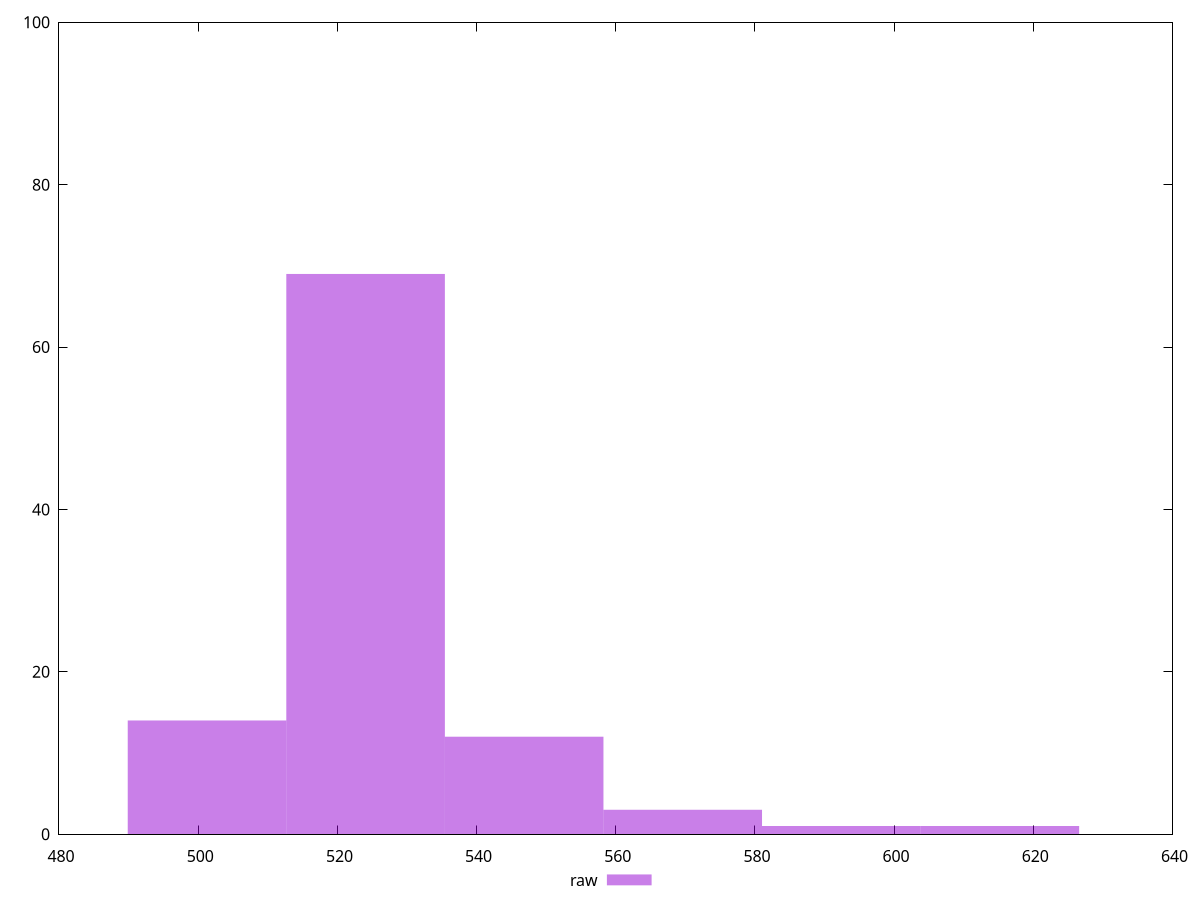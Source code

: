reset
set terminal svg size 640, 490 enhanced background rgb 'white'
set output "report_00007_2020-12-11T15:55:29.892Z/mainthread-work-breakdown/samples/pages+cached+noexternal+nofonts+nosvg+noimg/raw/histogram.svg"

$raw <<EOF
524.054853180164 69
501.2698595636351 14
546.8398467966929 12
569.6248404132217 3
615.1948276462795 1
592.4098340297506 1
EOF

set key outside below
set boxwidth 22.78499361652887
set yrange [0:100]
set style fill transparent solid 0.5 noborder

plot \
  $raw title "raw" with boxes, \


reset